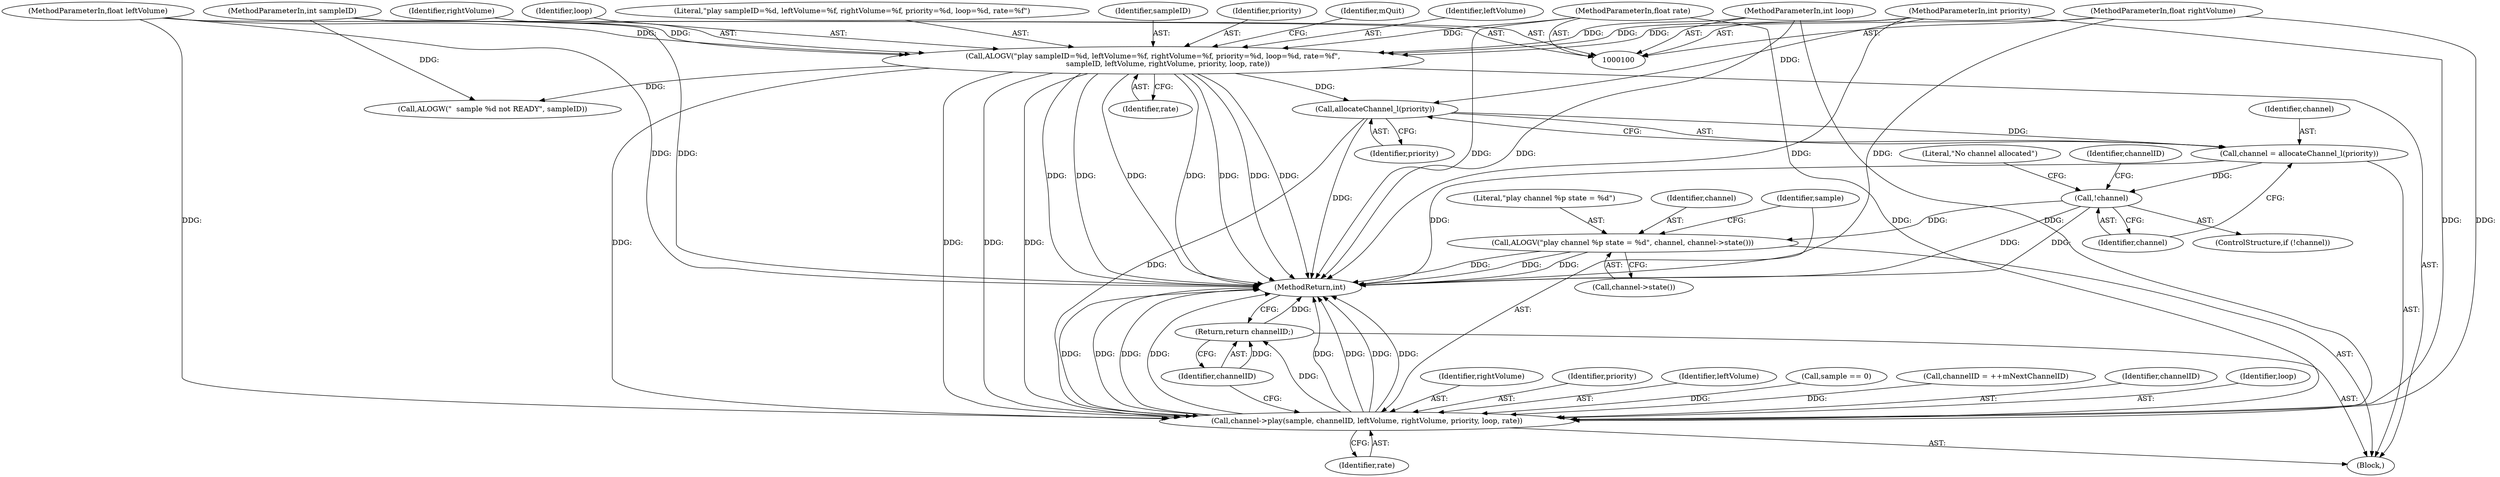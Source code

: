 digraph "0_Android_19c47afbc402542720ddd280e1bbde3b2277b586_2@API" {
"1000142" [label="(Call,allocateChannel_l(priority))"];
"1000108" [label="(Call,ALOGV(\"play sampleID=%d, leftVolume=%f, rightVolume=%f, priority=%d, loop=%d, rate=%f\",\n             sampleID, leftVolume, rightVolume, priority, loop, rate))"];
"1000101" [label="(MethodParameterIn,int sampleID)"];
"1000102" [label="(MethodParameterIn,float leftVolume)"];
"1000103" [label="(MethodParameterIn,float rightVolume)"];
"1000104" [label="(MethodParameterIn,int priority)"];
"1000105" [label="(MethodParameterIn,int loop)"];
"1000106" [label="(MethodParameterIn,float rate)"];
"1000140" [label="(Call,channel = allocateChannel_l(priority))"];
"1000145" [label="(Call,!channel)"];
"1000156" [label="(Call,ALOGV(\"play channel %p state = %d\", channel, channel->state()))"];
"1000160" [label="(Call,channel->play(sample, channelID, leftVolume, rightVolume, priority, loop, rate))"];
"1000168" [label="(Return,return channelID;)"];
"1000161" [label="(Identifier,sample)"];
"1000164" [label="(Identifier,rightVolume)"];
"1000170" [label="(MethodReturn,int)"];
"1000165" [label="(Identifier,priority)"];
"1000160" [label="(Call,channel->play(sample, channelID, leftVolume, rightVolume, priority, loop, rate))"];
"1000159" [label="(Call,channel->state())"];
"1000104" [label="(MethodParameterIn,int priority)"];
"1000149" [label="(Literal,\"No channel allocated\")"];
"1000153" [label="(Identifier,channelID)"];
"1000141" [label="(Identifier,channel)"];
"1000163" [label="(Identifier,leftVolume)"];
"1000156" [label="(Call,ALOGV(\"play channel %p state = %d\", channel, channel->state()))"];
"1000157" [label="(Literal,\"play channel %p state = %d\")"];
"1000146" [label="(Identifier,channel)"];
"1000127" [label="(Call,sample == 0)"];
"1000144" [label="(ControlStructure,if (!channel))"];
"1000112" [label="(Identifier,rightVolume)"];
"1000114" [label="(Identifier,loop)"];
"1000145" [label="(Call,!channel)"];
"1000158" [label="(Identifier,channel)"];
"1000152" [label="(Call,channelID = ++mNextChannelID)"];
"1000106" [label="(MethodParameterIn,float rate)"];
"1000167" [label="(Identifier,rate)"];
"1000103" [label="(MethodParameterIn,float rightVolume)"];
"1000109" [label="(Literal,\"play sampleID=%d, leftVolume=%f, rightVolume=%f, priority=%d, loop=%d, rate=%f\")"];
"1000110" [label="(Identifier,sampleID)"];
"1000162" [label="(Identifier,channelID)"];
"1000113" [label="(Identifier,priority)"];
"1000142" [label="(Call,allocateChannel_l(priority))"];
"1000107" [label="(Block,)"];
"1000120" [label="(Identifier,mQuit)"];
"1000169" [label="(Identifier,channelID)"];
"1000108" [label="(Call,ALOGV(\"play sampleID=%d, leftVolume=%f, rightVolume=%f, priority=%d, loop=%d, rate=%f\",\n             sampleID, leftVolume, rightVolume, priority, loop, rate))"];
"1000140" [label="(Call,channel = allocateChannel_l(priority))"];
"1000134" [label="(Call,ALOGW(\"  sample %d not READY\", sampleID))"];
"1000115" [label="(Identifier,rate)"];
"1000143" [label="(Identifier,priority)"];
"1000102" [label="(MethodParameterIn,float leftVolume)"];
"1000101" [label="(MethodParameterIn,int sampleID)"];
"1000168" [label="(Return,return channelID;)"];
"1000111" [label="(Identifier,leftVolume)"];
"1000166" [label="(Identifier,loop)"];
"1000105" [label="(MethodParameterIn,int loop)"];
"1000142" -> "1000140"  [label="AST: "];
"1000142" -> "1000143"  [label="CFG: "];
"1000143" -> "1000142"  [label="AST: "];
"1000140" -> "1000142"  [label="CFG: "];
"1000142" -> "1000170"  [label="DDG: "];
"1000142" -> "1000140"  [label="DDG: "];
"1000108" -> "1000142"  [label="DDG: "];
"1000104" -> "1000142"  [label="DDG: "];
"1000142" -> "1000160"  [label="DDG: "];
"1000108" -> "1000107"  [label="AST: "];
"1000108" -> "1000115"  [label="CFG: "];
"1000109" -> "1000108"  [label="AST: "];
"1000110" -> "1000108"  [label="AST: "];
"1000111" -> "1000108"  [label="AST: "];
"1000112" -> "1000108"  [label="AST: "];
"1000113" -> "1000108"  [label="AST: "];
"1000114" -> "1000108"  [label="AST: "];
"1000115" -> "1000108"  [label="AST: "];
"1000120" -> "1000108"  [label="CFG: "];
"1000108" -> "1000170"  [label="DDG: "];
"1000108" -> "1000170"  [label="DDG: "];
"1000108" -> "1000170"  [label="DDG: "];
"1000108" -> "1000170"  [label="DDG: "];
"1000108" -> "1000170"  [label="DDG: "];
"1000108" -> "1000170"  [label="DDG: "];
"1000108" -> "1000170"  [label="DDG: "];
"1000101" -> "1000108"  [label="DDG: "];
"1000102" -> "1000108"  [label="DDG: "];
"1000103" -> "1000108"  [label="DDG: "];
"1000104" -> "1000108"  [label="DDG: "];
"1000105" -> "1000108"  [label="DDG: "];
"1000106" -> "1000108"  [label="DDG: "];
"1000108" -> "1000134"  [label="DDG: "];
"1000108" -> "1000160"  [label="DDG: "];
"1000108" -> "1000160"  [label="DDG: "];
"1000108" -> "1000160"  [label="DDG: "];
"1000108" -> "1000160"  [label="DDG: "];
"1000101" -> "1000100"  [label="AST: "];
"1000101" -> "1000170"  [label="DDG: "];
"1000101" -> "1000134"  [label="DDG: "];
"1000102" -> "1000100"  [label="AST: "];
"1000102" -> "1000170"  [label="DDG: "];
"1000102" -> "1000160"  [label="DDG: "];
"1000103" -> "1000100"  [label="AST: "];
"1000103" -> "1000170"  [label="DDG: "];
"1000103" -> "1000160"  [label="DDG: "];
"1000104" -> "1000100"  [label="AST: "];
"1000104" -> "1000170"  [label="DDG: "];
"1000104" -> "1000160"  [label="DDG: "];
"1000105" -> "1000100"  [label="AST: "];
"1000105" -> "1000170"  [label="DDG: "];
"1000105" -> "1000160"  [label="DDG: "];
"1000106" -> "1000100"  [label="AST: "];
"1000106" -> "1000170"  [label="DDG: "];
"1000106" -> "1000160"  [label="DDG: "];
"1000140" -> "1000107"  [label="AST: "];
"1000141" -> "1000140"  [label="AST: "];
"1000146" -> "1000140"  [label="CFG: "];
"1000140" -> "1000170"  [label="DDG: "];
"1000140" -> "1000145"  [label="DDG: "];
"1000145" -> "1000144"  [label="AST: "];
"1000145" -> "1000146"  [label="CFG: "];
"1000146" -> "1000145"  [label="AST: "];
"1000149" -> "1000145"  [label="CFG: "];
"1000153" -> "1000145"  [label="CFG: "];
"1000145" -> "1000170"  [label="DDG: "];
"1000145" -> "1000170"  [label="DDG: "];
"1000145" -> "1000156"  [label="DDG: "];
"1000156" -> "1000107"  [label="AST: "];
"1000156" -> "1000159"  [label="CFG: "];
"1000157" -> "1000156"  [label="AST: "];
"1000158" -> "1000156"  [label="AST: "];
"1000159" -> "1000156"  [label="AST: "];
"1000161" -> "1000156"  [label="CFG: "];
"1000156" -> "1000170"  [label="DDG: "];
"1000156" -> "1000170"  [label="DDG: "];
"1000156" -> "1000170"  [label="DDG: "];
"1000160" -> "1000107"  [label="AST: "];
"1000160" -> "1000167"  [label="CFG: "];
"1000161" -> "1000160"  [label="AST: "];
"1000162" -> "1000160"  [label="AST: "];
"1000163" -> "1000160"  [label="AST: "];
"1000164" -> "1000160"  [label="AST: "];
"1000165" -> "1000160"  [label="AST: "];
"1000166" -> "1000160"  [label="AST: "];
"1000167" -> "1000160"  [label="AST: "];
"1000169" -> "1000160"  [label="CFG: "];
"1000160" -> "1000170"  [label="DDG: "];
"1000160" -> "1000170"  [label="DDG: "];
"1000160" -> "1000170"  [label="DDG: "];
"1000160" -> "1000170"  [label="DDG: "];
"1000160" -> "1000170"  [label="DDG: "];
"1000160" -> "1000170"  [label="DDG: "];
"1000160" -> "1000170"  [label="DDG: "];
"1000160" -> "1000170"  [label="DDG: "];
"1000127" -> "1000160"  [label="DDG: "];
"1000152" -> "1000160"  [label="DDG: "];
"1000160" -> "1000168"  [label="DDG: "];
"1000168" -> "1000107"  [label="AST: "];
"1000168" -> "1000169"  [label="CFG: "];
"1000169" -> "1000168"  [label="AST: "];
"1000170" -> "1000168"  [label="CFG: "];
"1000168" -> "1000170"  [label="DDG: "];
"1000169" -> "1000168"  [label="DDG: "];
}

